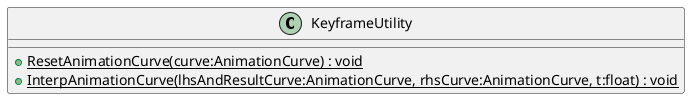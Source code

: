 @startuml
class KeyframeUtility {
    {static} + ResetAnimationCurve(curve:AnimationCurve) : void
    {static} + InterpAnimationCurve(lhsAndResultCurve:AnimationCurve, rhsCurve:AnimationCurve, t:float) : void
}
@enduml
